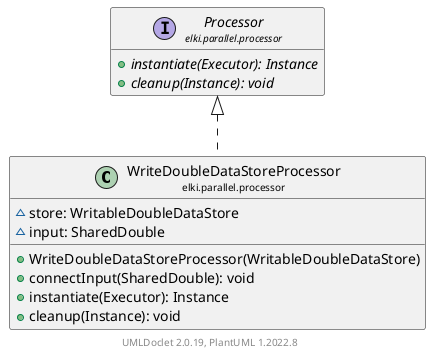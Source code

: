@startuml
    remove .*\.(Instance|Par|Parameterizer|Factory)$
    set namespaceSeparator none
    hide empty fields
    hide empty methods

    class "<size:14>WriteDoubleDataStoreProcessor\n<size:10>elki.parallel.processor" as elki.parallel.processor.WriteDoubleDataStoreProcessor [[WriteDoubleDataStoreProcessor.html]] {
        ~store: WritableDoubleDataStore
        ~input: SharedDouble
        +WriteDoubleDataStoreProcessor(WritableDoubleDataStore)
        +connectInput(SharedDouble): void
        +instantiate(Executor): Instance
        +cleanup(Instance): void
    }

    interface "<size:14>Processor\n<size:10>elki.parallel.processor" as elki.parallel.processor.Processor [[Processor.html]] {
        {abstract} +instantiate(Executor): Instance
        {abstract} +cleanup(Instance): void
    }
    class "<size:14>WriteDoubleDataStoreProcessor.Instance\n<size:10>elki.parallel.processor" as elki.parallel.processor.WriteDoubleDataStoreProcessor.Instance [[WriteDoubleDataStoreProcessor.Instance.html]]

    elki.parallel.processor.Processor <|.. elki.parallel.processor.WriteDoubleDataStoreProcessor
    elki.parallel.processor.WriteDoubleDataStoreProcessor +-- elki.parallel.processor.WriteDoubleDataStoreProcessor.Instance

    center footer UMLDoclet 2.0.19, PlantUML 1.2022.8
@enduml
